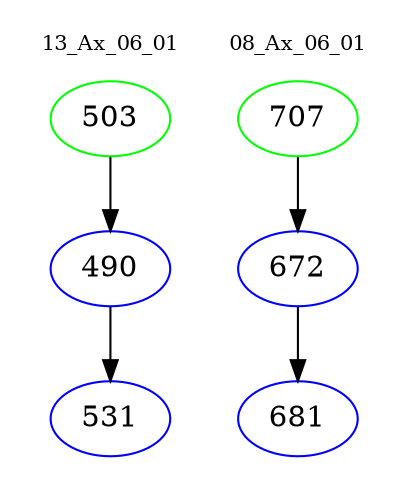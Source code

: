 digraph{
subgraph cluster_0 {
color = white
label = "13_Ax_06_01";
fontsize=10;
T0_503 [label="503", color="green"]
T0_503 -> T0_490 [color="black"]
T0_490 [label="490", color="blue"]
T0_490 -> T0_531 [color="black"]
T0_531 [label="531", color="blue"]
}
subgraph cluster_1 {
color = white
label = "08_Ax_06_01";
fontsize=10;
T1_707 [label="707", color="green"]
T1_707 -> T1_672 [color="black"]
T1_672 [label="672", color="blue"]
T1_672 -> T1_681 [color="black"]
T1_681 [label="681", color="blue"]
}
}
